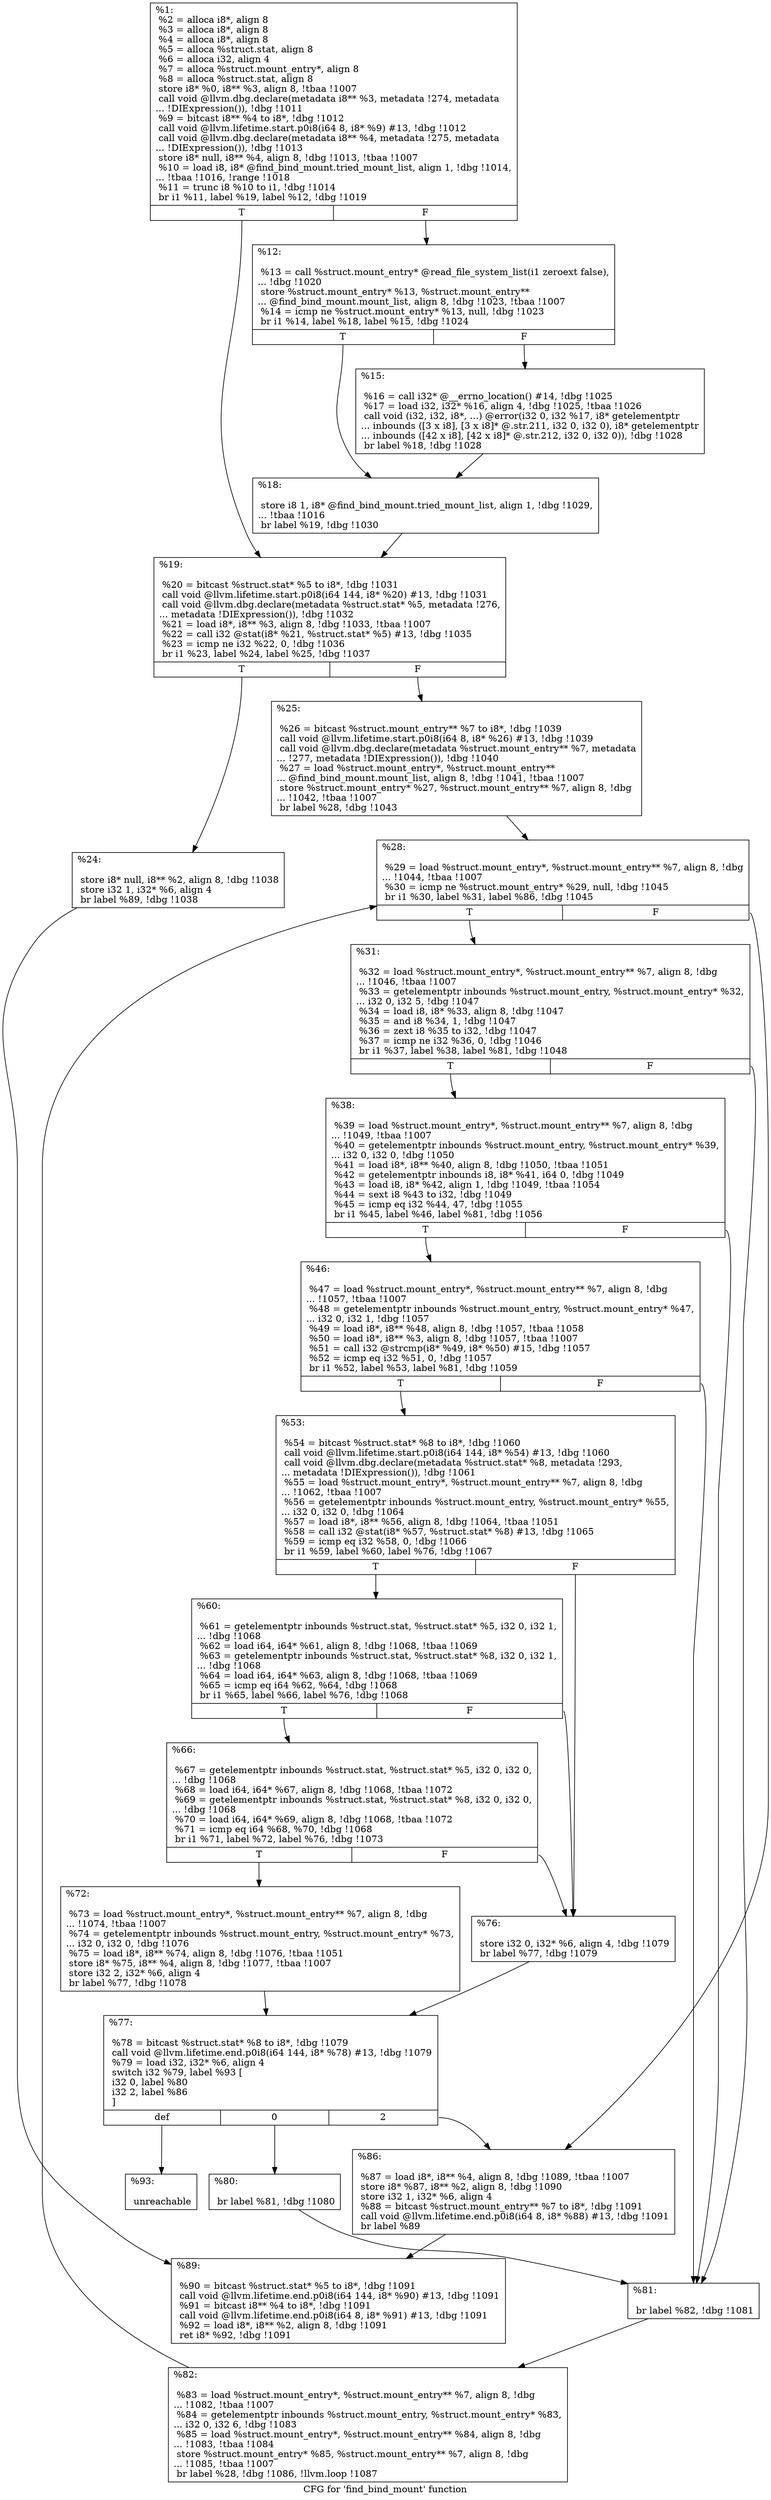 digraph "CFG for 'find_bind_mount' function" {
	label="CFG for 'find_bind_mount' function";

	Node0x245fd70 [shape=record,label="{%1:\l  %2 = alloca i8*, align 8\l  %3 = alloca i8*, align 8\l  %4 = alloca i8*, align 8\l  %5 = alloca %struct.stat, align 8\l  %6 = alloca i32, align 4\l  %7 = alloca %struct.mount_entry*, align 8\l  %8 = alloca %struct.stat, align 8\l  store i8* %0, i8** %3, align 8, !tbaa !1007\l  call void @llvm.dbg.declare(metadata i8** %3, metadata !274, metadata\l... !DIExpression()), !dbg !1011\l  %9 = bitcast i8** %4 to i8*, !dbg !1012\l  call void @llvm.lifetime.start.p0i8(i64 8, i8* %9) #13, !dbg !1012\l  call void @llvm.dbg.declare(metadata i8** %4, metadata !275, metadata\l... !DIExpression()), !dbg !1013\l  store i8* null, i8** %4, align 8, !dbg !1013, !tbaa !1007\l  %10 = load i8, i8* @find_bind_mount.tried_mount_list, align 1, !dbg !1014,\l... !tbaa !1016, !range !1018\l  %11 = trunc i8 %10 to i1, !dbg !1014\l  br i1 %11, label %19, label %12, !dbg !1019\l|{<s0>T|<s1>F}}"];
	Node0x245fd70:s0 -> Node0x24618c0;
	Node0x245fd70:s1 -> Node0x24617d0;
	Node0x24617d0 [shape=record,label="{%12:\l\l  %13 = call %struct.mount_entry* @read_file_system_list(i1 zeroext false),\l... !dbg !1020\l  store %struct.mount_entry* %13, %struct.mount_entry**\l... @find_bind_mount.mount_list, align 8, !dbg !1023, !tbaa !1007\l  %14 = icmp ne %struct.mount_entry* %13, null, !dbg !1023\l  br i1 %14, label %18, label %15, !dbg !1024\l|{<s0>T|<s1>F}}"];
	Node0x24617d0:s0 -> Node0x2461870;
	Node0x24617d0:s1 -> Node0x2461820;
	Node0x2461820 [shape=record,label="{%15:\l\l  %16 = call i32* @__errno_location() #14, !dbg !1025\l  %17 = load i32, i32* %16, align 4, !dbg !1025, !tbaa !1026\l  call void (i32, i32, i8*, ...) @error(i32 0, i32 %17, i8* getelementptr\l... inbounds ([3 x i8], [3 x i8]* @.str.211, i32 0, i32 0), i8* getelementptr\l... inbounds ([42 x i8], [42 x i8]* @.str.212, i32 0, i32 0)), !dbg !1028\l  br label %18, !dbg !1028\l}"];
	Node0x2461820 -> Node0x2461870;
	Node0x2461870 [shape=record,label="{%18:\l\l  store i8 1, i8* @find_bind_mount.tried_mount_list, align 1, !dbg !1029,\l... !tbaa !1016\l  br label %19, !dbg !1030\l}"];
	Node0x2461870 -> Node0x24618c0;
	Node0x24618c0 [shape=record,label="{%19:\l\l  %20 = bitcast %struct.stat* %5 to i8*, !dbg !1031\l  call void @llvm.lifetime.start.p0i8(i64 144, i8* %20) #13, !dbg !1031\l  call void @llvm.dbg.declare(metadata %struct.stat* %5, metadata !276,\l... metadata !DIExpression()), !dbg !1032\l  %21 = load i8*, i8** %3, align 8, !dbg !1033, !tbaa !1007\l  %22 = call i32 @stat(i8* %21, %struct.stat* %5) #13, !dbg !1035\l  %23 = icmp ne i32 %22, 0, !dbg !1036\l  br i1 %23, label %24, label %25, !dbg !1037\l|{<s0>T|<s1>F}}"];
	Node0x24618c0:s0 -> Node0x2461910;
	Node0x24618c0:s1 -> Node0x2461960;
	Node0x2461910 [shape=record,label="{%24:\l\l  store i8* null, i8** %2, align 8, !dbg !1038\l  store i32 1, i32* %6, align 4\l  br label %89, !dbg !1038\l}"];
	Node0x2461910 -> Node0x2461e10;
	Node0x2461960 [shape=record,label="{%25:\l\l  %26 = bitcast %struct.mount_entry** %7 to i8*, !dbg !1039\l  call void @llvm.lifetime.start.p0i8(i64 8, i8* %26) #13, !dbg !1039\l  call void @llvm.dbg.declare(metadata %struct.mount_entry** %7, metadata\l... !277, metadata !DIExpression()), !dbg !1040\l  %27 = load %struct.mount_entry*, %struct.mount_entry**\l... @find_bind_mount.mount_list, align 8, !dbg !1041, !tbaa !1007\l  store %struct.mount_entry* %27, %struct.mount_entry** %7, align 8, !dbg\l... !1042, !tbaa !1007\l  br label %28, !dbg !1043\l}"];
	Node0x2461960 -> Node0x24619b0;
	Node0x24619b0 [shape=record,label="{%28:\l\l  %29 = load %struct.mount_entry*, %struct.mount_entry** %7, align 8, !dbg\l... !1044, !tbaa !1007\l  %30 = icmp ne %struct.mount_entry* %29, null, !dbg !1045\l  br i1 %30, label %31, label %86, !dbg !1045\l|{<s0>T|<s1>F}}"];
	Node0x24619b0:s0 -> Node0x2461a00;
	Node0x24619b0:s1 -> Node0x2461dc0;
	Node0x2461a00 [shape=record,label="{%31:\l\l  %32 = load %struct.mount_entry*, %struct.mount_entry** %7, align 8, !dbg\l... !1046, !tbaa !1007\l  %33 = getelementptr inbounds %struct.mount_entry, %struct.mount_entry* %32,\l... i32 0, i32 5, !dbg !1047\l  %34 = load i8, i8* %33, align 8, !dbg !1047\l  %35 = and i8 %34, 1, !dbg !1047\l  %36 = zext i8 %35 to i32, !dbg !1047\l  %37 = icmp ne i32 %36, 0, !dbg !1046\l  br i1 %37, label %38, label %81, !dbg !1048\l|{<s0>T|<s1>F}}"];
	Node0x2461a00:s0 -> Node0x2461a50;
	Node0x2461a00:s1 -> Node0x2461d20;
	Node0x2461a50 [shape=record,label="{%38:\l\l  %39 = load %struct.mount_entry*, %struct.mount_entry** %7, align 8, !dbg\l... !1049, !tbaa !1007\l  %40 = getelementptr inbounds %struct.mount_entry, %struct.mount_entry* %39,\l... i32 0, i32 0, !dbg !1050\l  %41 = load i8*, i8** %40, align 8, !dbg !1050, !tbaa !1051\l  %42 = getelementptr inbounds i8, i8* %41, i64 0, !dbg !1049\l  %43 = load i8, i8* %42, align 1, !dbg !1049, !tbaa !1054\l  %44 = sext i8 %43 to i32, !dbg !1049\l  %45 = icmp eq i32 %44, 47, !dbg !1055\l  br i1 %45, label %46, label %81, !dbg !1056\l|{<s0>T|<s1>F}}"];
	Node0x2461a50:s0 -> Node0x2461aa0;
	Node0x2461a50:s1 -> Node0x2461d20;
	Node0x2461aa0 [shape=record,label="{%46:\l\l  %47 = load %struct.mount_entry*, %struct.mount_entry** %7, align 8, !dbg\l... !1057, !tbaa !1007\l  %48 = getelementptr inbounds %struct.mount_entry, %struct.mount_entry* %47,\l... i32 0, i32 1, !dbg !1057\l  %49 = load i8*, i8** %48, align 8, !dbg !1057, !tbaa !1058\l  %50 = load i8*, i8** %3, align 8, !dbg !1057, !tbaa !1007\l  %51 = call i32 @strcmp(i8* %49, i8* %50) #15, !dbg !1057\l  %52 = icmp eq i32 %51, 0, !dbg !1057\l  br i1 %52, label %53, label %81, !dbg !1059\l|{<s0>T|<s1>F}}"];
	Node0x2461aa0:s0 -> Node0x2461af0;
	Node0x2461aa0:s1 -> Node0x2461d20;
	Node0x2461af0 [shape=record,label="{%53:\l\l  %54 = bitcast %struct.stat* %8 to i8*, !dbg !1060\l  call void @llvm.lifetime.start.p0i8(i64 144, i8* %54) #13, !dbg !1060\l  call void @llvm.dbg.declare(metadata %struct.stat* %8, metadata !293,\l... metadata !DIExpression()), !dbg !1061\l  %55 = load %struct.mount_entry*, %struct.mount_entry** %7, align 8, !dbg\l... !1062, !tbaa !1007\l  %56 = getelementptr inbounds %struct.mount_entry, %struct.mount_entry* %55,\l... i32 0, i32 0, !dbg !1064\l  %57 = load i8*, i8** %56, align 8, !dbg !1064, !tbaa !1051\l  %58 = call i32 @stat(i8* %57, %struct.stat* %8) #13, !dbg !1065\l  %59 = icmp eq i32 %58, 0, !dbg !1066\l  br i1 %59, label %60, label %76, !dbg !1067\l|{<s0>T|<s1>F}}"];
	Node0x2461af0:s0 -> Node0x2461b40;
	Node0x2461af0:s1 -> Node0x2461c30;
	Node0x2461b40 [shape=record,label="{%60:\l\l  %61 = getelementptr inbounds %struct.stat, %struct.stat* %5, i32 0, i32 1,\l... !dbg !1068\l  %62 = load i64, i64* %61, align 8, !dbg !1068, !tbaa !1069\l  %63 = getelementptr inbounds %struct.stat, %struct.stat* %8, i32 0, i32 1,\l... !dbg !1068\l  %64 = load i64, i64* %63, align 8, !dbg !1068, !tbaa !1069\l  %65 = icmp eq i64 %62, %64, !dbg !1068\l  br i1 %65, label %66, label %76, !dbg !1068\l|{<s0>T|<s1>F}}"];
	Node0x2461b40:s0 -> Node0x2461b90;
	Node0x2461b40:s1 -> Node0x2461c30;
	Node0x2461b90 [shape=record,label="{%66:\l\l  %67 = getelementptr inbounds %struct.stat, %struct.stat* %5, i32 0, i32 0,\l... !dbg !1068\l  %68 = load i64, i64* %67, align 8, !dbg !1068, !tbaa !1072\l  %69 = getelementptr inbounds %struct.stat, %struct.stat* %8, i32 0, i32 0,\l... !dbg !1068\l  %70 = load i64, i64* %69, align 8, !dbg !1068, !tbaa !1072\l  %71 = icmp eq i64 %68, %70, !dbg !1068\l  br i1 %71, label %72, label %76, !dbg !1073\l|{<s0>T|<s1>F}}"];
	Node0x2461b90:s0 -> Node0x2461be0;
	Node0x2461b90:s1 -> Node0x2461c30;
	Node0x2461be0 [shape=record,label="{%72:\l\l  %73 = load %struct.mount_entry*, %struct.mount_entry** %7, align 8, !dbg\l... !1074, !tbaa !1007\l  %74 = getelementptr inbounds %struct.mount_entry, %struct.mount_entry* %73,\l... i32 0, i32 0, !dbg !1076\l  %75 = load i8*, i8** %74, align 8, !dbg !1076, !tbaa !1051\l  store i8* %75, i8** %4, align 8, !dbg !1077, !tbaa !1007\l  store i32 2, i32* %6, align 4\l  br label %77, !dbg !1078\l}"];
	Node0x2461be0 -> Node0x2461c80;
	Node0x2461c30 [shape=record,label="{%76:\l\l  store i32 0, i32* %6, align 4, !dbg !1079\l  br label %77, !dbg !1079\l}"];
	Node0x2461c30 -> Node0x2461c80;
	Node0x2461c80 [shape=record,label="{%77:\l\l  %78 = bitcast %struct.stat* %8 to i8*, !dbg !1079\l  call void @llvm.lifetime.end.p0i8(i64 144, i8* %78) #13, !dbg !1079\l  %79 = load i32, i32* %6, align 4\l  switch i32 %79, label %93 [\l    i32 0, label %80\l    i32 2, label %86\l  ]\l|{<s0>def|<s1>0|<s2>2}}"];
	Node0x2461c80:s0 -> Node0x2461e60;
	Node0x2461c80:s1 -> Node0x2461cd0;
	Node0x2461c80:s2 -> Node0x2461dc0;
	Node0x2461cd0 [shape=record,label="{%80:\l\l  br label %81, !dbg !1080\l}"];
	Node0x2461cd0 -> Node0x2461d20;
	Node0x2461d20 [shape=record,label="{%81:\l\l  br label %82, !dbg !1081\l}"];
	Node0x2461d20 -> Node0x2461d70;
	Node0x2461d70 [shape=record,label="{%82:\l\l  %83 = load %struct.mount_entry*, %struct.mount_entry** %7, align 8, !dbg\l... !1082, !tbaa !1007\l  %84 = getelementptr inbounds %struct.mount_entry, %struct.mount_entry* %83,\l... i32 0, i32 6, !dbg !1083\l  %85 = load %struct.mount_entry*, %struct.mount_entry** %84, align 8, !dbg\l... !1083, !tbaa !1084\l  store %struct.mount_entry* %85, %struct.mount_entry** %7, align 8, !dbg\l... !1085, !tbaa !1007\l  br label %28, !dbg !1086, !llvm.loop !1087\l}"];
	Node0x2461d70 -> Node0x24619b0;
	Node0x2461dc0 [shape=record,label="{%86:\l\l  %87 = load i8*, i8** %4, align 8, !dbg !1089, !tbaa !1007\l  store i8* %87, i8** %2, align 8, !dbg !1090\l  store i32 1, i32* %6, align 4\l  %88 = bitcast %struct.mount_entry** %7 to i8*, !dbg !1091\l  call void @llvm.lifetime.end.p0i8(i64 8, i8* %88) #13, !dbg !1091\l  br label %89\l}"];
	Node0x2461dc0 -> Node0x2461e10;
	Node0x2461e10 [shape=record,label="{%89:\l\l  %90 = bitcast %struct.stat* %5 to i8*, !dbg !1091\l  call void @llvm.lifetime.end.p0i8(i64 144, i8* %90) #13, !dbg !1091\l  %91 = bitcast i8** %4 to i8*, !dbg !1091\l  call void @llvm.lifetime.end.p0i8(i64 8, i8* %91) #13, !dbg !1091\l  %92 = load i8*, i8** %2, align 8, !dbg !1091\l  ret i8* %92, !dbg !1091\l}"];
	Node0x2461e60 [shape=record,label="{%93:\l\l  unreachable\l}"];
}
